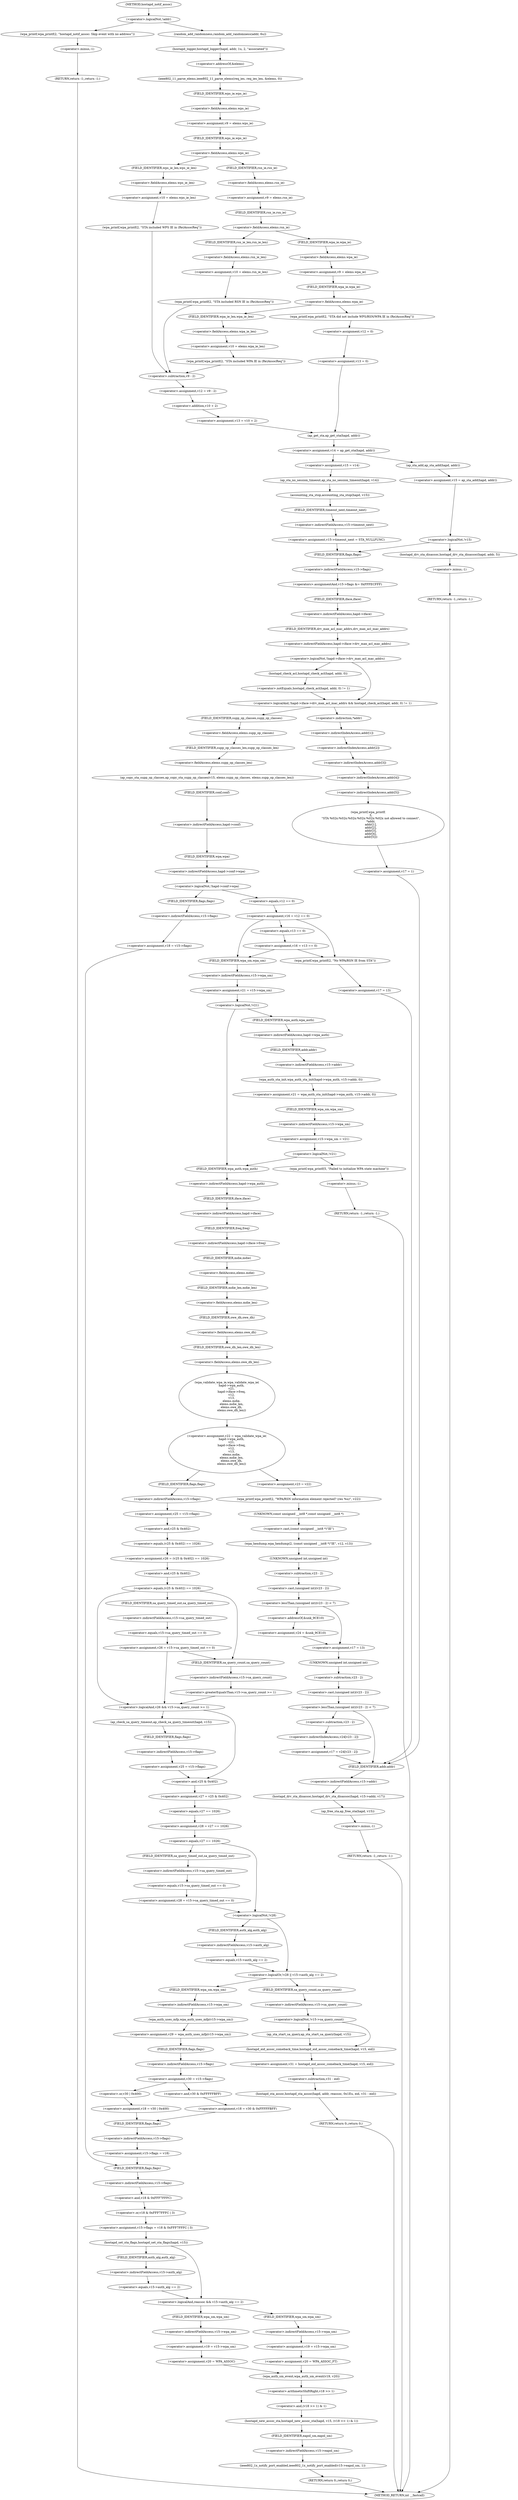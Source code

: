 digraph hostapd_notif_assoc {  
"1000157" [label = "(<operator>.logicalNot,!addr)" ]
"1000160" [label = "(wpa_printf,wpa_printf(2, \"hostapd_notif_assoc: Skip event with no address\"))" ]
"1000163" [label = "(RETURN,return -1;,return -1;)" ]
"1000164" [label = "(<operator>.minus,-1)" ]
"1000166" [label = "(random_add_randomness,random_add_randomness(addr, 6u))" ]
"1000169" [label = "(hostapd_logger,hostapd_logger(hapd, addr, 1u, 2, \"associated\"))" ]
"1000175" [label = "(ieee802_11_parse_elems,ieee802_11_parse_elems(req_ies, req_ies_len, &elems, 0))" ]
"1000178" [label = "(<operator>.addressOf,&elems)" ]
"1000181" [label = "(<operator>.assignment,v9 = elems.wps_ie)" ]
"1000183" [label = "(<operator>.fieldAccess,elems.wps_ie)" ]
"1000185" [label = "(FIELD_IDENTIFIER,wps_ie,wps_ie)" ]
"1000187" [label = "(<operator>.fieldAccess,elems.wps_ie)" ]
"1000189" [label = "(FIELD_IDENTIFIER,wps_ie,wps_ie)" ]
"1000191" [label = "(<operator>.assignment,v10 = elems.wps_ie_len)" ]
"1000193" [label = "(<operator>.fieldAccess,elems.wps_ie_len)" ]
"1000195" [label = "(FIELD_IDENTIFIER,wps_ie_len,wps_ie_len)" ]
"1000196" [label = "(wpa_printf,wpa_printf(2, \"STA included WPS IE in (Re)AssocReq\"))" ]
"1000200" [label = "(<operator>.assignment,v12 = v9 - 2)" ]
"1000202" [label = "(<operator>.subtraction,v9 - 2)" ]
"1000205" [label = "(<operator>.assignment,v13 = v10 + 2)" ]
"1000207" [label = "(<operator>.addition,v10 + 2)" ]
"1000211" [label = "(<operator>.assignment,v9 = elems.rsn_ie)" ]
"1000213" [label = "(<operator>.fieldAccess,elems.rsn_ie)" ]
"1000215" [label = "(FIELD_IDENTIFIER,rsn_ie,rsn_ie)" ]
"1000217" [label = "(<operator>.fieldAccess,elems.rsn_ie)" ]
"1000219" [label = "(FIELD_IDENTIFIER,rsn_ie,rsn_ie)" ]
"1000221" [label = "(<operator>.assignment,v10 = elems.rsn_ie_len)" ]
"1000223" [label = "(<operator>.fieldAccess,elems.rsn_ie_len)" ]
"1000225" [label = "(FIELD_IDENTIFIER,rsn_ie_len,rsn_ie_len)" ]
"1000226" [label = "(wpa_printf,wpa_printf(2, \"STA included RSN IE in (Re)AssocReq\"))" ]
"1000230" [label = "(<operator>.assignment,v9 = elems.wpa_ie)" ]
"1000232" [label = "(<operator>.fieldAccess,elems.wpa_ie)" ]
"1000234" [label = "(FIELD_IDENTIFIER,wpa_ie,wpa_ie)" ]
"1000236" [label = "(<operator>.fieldAccess,elems.wpa_ie)" ]
"1000238" [label = "(FIELD_IDENTIFIER,wpa_ie,wpa_ie)" ]
"1000240" [label = "(<operator>.assignment,v10 = elems.wpa_ie_len)" ]
"1000242" [label = "(<operator>.fieldAccess,elems.wpa_ie_len)" ]
"1000244" [label = "(FIELD_IDENTIFIER,wpa_ie_len,wpa_ie_len)" ]
"1000245" [label = "(wpa_printf,wpa_printf(2, \"STA included WPA IE in (Re)AssocReq\"))" ]
"1000249" [label = "(wpa_printf,wpa_printf(2, \"STA did not include WPS/RSN/WPA IE in (Re)AssocReq\"))" ]
"1000252" [label = "(<operator>.assignment,v12 = 0)" ]
"1000255" [label = "(<operator>.assignment,v13 = 0)" ]
"1000259" [label = "(<operator>.assignment,v14 = ap_get_sta(hapd, addr))" ]
"1000261" [label = "(ap_get_sta,ap_get_sta(hapd, addr))" ]
"1000267" [label = "(<operator>.assignment,v15 = v14)" ]
"1000270" [label = "(ap_sta_no_session_timeout,ap_sta_no_session_timeout(hapd, v14))" ]
"1000273" [label = "(accounting_sta_stop,accounting_sta_stop(hapd, v15))" ]
"1000276" [label = "(<operator>.assignment,v15->timeout_next = STA_NULLFUNC)" ]
"1000277" [label = "(<operator>.indirectFieldAccess,v15->timeout_next)" ]
"1000279" [label = "(FIELD_IDENTIFIER,timeout_next,timeout_next)" ]
"1000283" [label = "(<operator>.assignment,v15 = ap_sta_add(hapd, addr))" ]
"1000285" [label = "(ap_sta_add,ap_sta_add(hapd, addr))" ]
"1000289" [label = "(<operator>.logicalNot,!v15)" ]
"1000292" [label = "(hostapd_drv_sta_disassoc,hostapd_drv_sta_disassoc(hapd, addr, 5))" ]
"1000296" [label = "(RETURN,return -1;,return -1;)" ]
"1000297" [label = "(<operator>.minus,-1)" ]
"1000299" [label = "(<operators>.assignmentAnd,v15->flags &= 0xFFFECFFF)" ]
"1000300" [label = "(<operator>.indirectFieldAccess,v15->flags)" ]
"1000302" [label = "(FIELD_IDENTIFIER,flags,flags)" ]
"1000305" [label = "(<operator>.logicalAnd,!hapd->iface->drv_max_acl_mac_addrs && hostapd_check_acl(hapd, addr, 0) != 1)" ]
"1000306" [label = "(<operator>.logicalNot,!hapd->iface->drv_max_acl_mac_addrs)" ]
"1000307" [label = "(<operator>.indirectFieldAccess,hapd->iface->drv_max_acl_mac_addrs)" ]
"1000308" [label = "(<operator>.indirectFieldAccess,hapd->iface)" ]
"1000310" [label = "(FIELD_IDENTIFIER,iface,iface)" ]
"1000311" [label = "(FIELD_IDENTIFIER,drv_max_acl_mac_addrs,drv_max_acl_mac_addrs)" ]
"1000312" [label = "(<operator>.notEquals,hostapd_check_acl(hapd, addr, 0) != 1)" ]
"1000313" [label = "(hostapd_check_acl,hostapd_check_acl(hapd, addr, 0))" ]
"1000319" [label = "(wpa_printf,wpa_printf(\n      3,\n      \"STA %02x:%02x:%02x:%02x:%02x:%02x not allowed to connect\",\n      *addr,\n      addr[1],\n      addr[2],\n      addr[3],\n      addr[4],\n      addr[5]))" ]
"1000322" [label = "(<operator>.indirection,*addr)" ]
"1000324" [label = "(<operator>.indirectIndexAccess,addr[1])" ]
"1000327" [label = "(<operator>.indirectIndexAccess,addr[2])" ]
"1000330" [label = "(<operator>.indirectIndexAccess,addr[3])" ]
"1000333" [label = "(<operator>.indirectIndexAccess,addr[4])" ]
"1000336" [label = "(<operator>.indirectIndexAccess,addr[5])" ]
"1000339" [label = "(<operator>.assignment,v17 = 1)" ]
"1000343" [label = "(ap_copy_sta_supp_op_classes,ap_copy_sta_supp_op_classes(v15, elems.supp_op_classes, elems.supp_op_classes_len))" ]
"1000345" [label = "(<operator>.fieldAccess,elems.supp_op_classes)" ]
"1000347" [label = "(FIELD_IDENTIFIER,supp_op_classes,supp_op_classes)" ]
"1000348" [label = "(<operator>.fieldAccess,elems.supp_op_classes_len)" ]
"1000350" [label = "(FIELD_IDENTIFIER,supp_op_classes_len,supp_op_classes_len)" ]
"1000352" [label = "(<operator>.logicalNot,!hapd->conf->wpa)" ]
"1000353" [label = "(<operator>.indirectFieldAccess,hapd->conf->wpa)" ]
"1000354" [label = "(<operator>.indirectFieldAccess,hapd->conf)" ]
"1000356" [label = "(FIELD_IDENTIFIER,conf,conf)" ]
"1000357" [label = "(FIELD_IDENTIFIER,wpa,wpa)" ]
"1000359" [label = "(<operator>.assignment,v18 = v15->flags)" ]
"1000361" [label = "(<operator>.indirectFieldAccess,v15->flags)" ]
"1000363" [label = "(FIELD_IDENTIFIER,flags,flags)" ]
"1000365" [label = "(<operator>.assignment,v16 = v12 == 0)" ]
"1000367" [label = "(<operator>.equals,v12 == 0)" ]
"1000372" [label = "(<operator>.assignment,v16 = v13 == 0)" ]
"1000374" [label = "(<operator>.equals,v13 == 0)" ]
"1000380" [label = "(wpa_printf,wpa_printf(2, \"No WPA/RSN IE from STA\"))" ]
"1000383" [label = "(<operator>.assignment,v17 = 13)" ]
"1000387" [label = "(hostapd_drv_sta_disassoc,hostapd_drv_sta_disassoc(hapd, v15->addr, v17))" ]
"1000389" [label = "(<operator>.indirectFieldAccess,v15->addr)" ]
"1000391" [label = "(FIELD_IDENTIFIER,addr,addr)" ]
"1000393" [label = "(ap_free_sta,ap_free_sta(hapd, v15))" ]
"1000396" [label = "(RETURN,return -1;,return -1;)" ]
"1000397" [label = "(<operator>.minus,-1)" ]
"1000399" [label = "(<operator>.assignment,v21 = v15->wpa_sm)" ]
"1000401" [label = "(<operator>.indirectFieldAccess,v15->wpa_sm)" ]
"1000403" [label = "(FIELD_IDENTIFIER,wpa_sm,wpa_sm)" ]
"1000405" [label = "(<operator>.logicalNot,!v21)" ]
"1000408" [label = "(<operator>.assignment,v21 = wpa_auth_sta_init(hapd->wpa_auth, v15->addr, 0))" ]
"1000410" [label = "(wpa_auth_sta_init,wpa_auth_sta_init(hapd->wpa_auth, v15->addr, 0))" ]
"1000411" [label = "(<operator>.indirectFieldAccess,hapd->wpa_auth)" ]
"1000413" [label = "(FIELD_IDENTIFIER,wpa_auth,wpa_auth)" ]
"1000414" [label = "(<operator>.indirectFieldAccess,v15->addr)" ]
"1000416" [label = "(FIELD_IDENTIFIER,addr,addr)" ]
"1000418" [label = "(<operator>.assignment,v15->wpa_sm = v21)" ]
"1000419" [label = "(<operator>.indirectFieldAccess,v15->wpa_sm)" ]
"1000421" [label = "(FIELD_IDENTIFIER,wpa_sm,wpa_sm)" ]
"1000424" [label = "(<operator>.logicalNot,!v21)" ]
"1000427" [label = "(wpa_printf,wpa_printf(5, \"Failed to initialize WPA state machine\"))" ]
"1000430" [label = "(RETURN,return -1;,return -1;)" ]
"1000431" [label = "(<operator>.minus,-1)" ]
"1000433" [label = "(<operator>.assignment,v22 = wpa_validate_wpa_ie(\n          hapd->wpa_auth,\n          v21,\n          hapd->iface->freq,\n          v12,\n          v13,\n          elems.mdie,\n          elems.mdie_len,\n          elems.owe_dh,\n          elems.owe_dh_len))" ]
"1000435" [label = "(wpa_validate_wpa_ie,wpa_validate_wpa_ie(\n          hapd->wpa_auth,\n          v21,\n          hapd->iface->freq,\n          v12,\n          v13,\n          elems.mdie,\n          elems.mdie_len,\n          elems.owe_dh,\n          elems.owe_dh_len))" ]
"1000436" [label = "(<operator>.indirectFieldAccess,hapd->wpa_auth)" ]
"1000438" [label = "(FIELD_IDENTIFIER,wpa_auth,wpa_auth)" ]
"1000440" [label = "(<operator>.indirectFieldAccess,hapd->iface->freq)" ]
"1000441" [label = "(<operator>.indirectFieldAccess,hapd->iface)" ]
"1000443" [label = "(FIELD_IDENTIFIER,iface,iface)" ]
"1000444" [label = "(FIELD_IDENTIFIER,freq,freq)" ]
"1000447" [label = "(<operator>.fieldAccess,elems.mdie)" ]
"1000449" [label = "(FIELD_IDENTIFIER,mdie,mdie)" ]
"1000450" [label = "(<operator>.fieldAccess,elems.mdie_len)" ]
"1000452" [label = "(FIELD_IDENTIFIER,mdie_len,mdie_len)" ]
"1000453" [label = "(<operator>.fieldAccess,elems.owe_dh)" ]
"1000455" [label = "(FIELD_IDENTIFIER,owe_dh,owe_dh)" ]
"1000456" [label = "(<operator>.fieldAccess,elems.owe_dh_len)" ]
"1000458" [label = "(FIELD_IDENTIFIER,owe_dh_len,owe_dh_len)" ]
"1000462" [label = "(<operator>.assignment,v23 = v22)" ]
"1000465" [label = "(wpa_printf,wpa_printf(2, \"WPA/RSN information element rejected? (res %u)\", v22))" ]
"1000469" [label = "(wpa_hexdump,wpa_hexdump(2, (const unsigned __int8 *)\"IE\", v12, v13))" ]
"1000471" [label = "(<operator>.cast,(const unsigned __int8 *)\"IE\")" ]
"1000472" [label = "(UNKNOWN,const unsigned __int8 *,const unsigned __int8 *)" ]
"1000477" [label = "(<operator>.lessThan,(unsigned int)(v23 - 2) < 7)" ]
"1000478" [label = "(<operator>.cast,(unsigned int)(v23 - 2))" ]
"1000479" [label = "(UNKNOWN,unsigned int,unsigned int)" ]
"1000480" [label = "(<operator>.subtraction,v23 - 2)" ]
"1000484" [label = "(<operator>.assignment,v24 = &unk_9CE10)" ]
"1000486" [label = "(<operator>.addressOf,&unk_9CE10)" ]
"1000488" [label = "(<operator>.assignment,v17 = 13)" ]
"1000492" [label = "(<operator>.lessThan,(unsigned int)(v23 - 2) < 7)" ]
"1000493" [label = "(<operator>.cast,(unsigned int)(v23 - 2))" ]
"1000494" [label = "(UNKNOWN,unsigned int,unsigned int)" ]
"1000495" [label = "(<operator>.subtraction,v23 - 2)" ]
"1000499" [label = "(<operator>.assignment,v17 = v24[v23 - 2])" ]
"1000501" [label = "(<operator>.indirectIndexAccess,v24[v23 - 2])" ]
"1000503" [label = "(<operator>.subtraction,v23 - 2)" ]
"1000507" [label = "(<operator>.assignment,v25 = v15->flags)" ]
"1000509" [label = "(<operator>.indirectFieldAccess,v15->flags)" ]
"1000511" [label = "(FIELD_IDENTIFIER,flags,flags)" ]
"1000512" [label = "(<operator>.assignment,v26 = (v25 & 0x402) == 1026)" ]
"1000514" [label = "(<operator>.equals,(v25 & 0x402) == 1026)" ]
"1000515" [label = "(<operator>.and,v25 & 0x402)" ]
"1000520" [label = "(<operator>.equals,(v25 & 0x402) == 1026)" ]
"1000521" [label = "(<operator>.and,v25 & 0x402)" ]
"1000525" [label = "(<operator>.assignment,v26 = v15->sa_query_timed_out == 0)" ]
"1000527" [label = "(<operator>.equals,v15->sa_query_timed_out == 0)" ]
"1000528" [label = "(<operator>.indirectFieldAccess,v15->sa_query_timed_out)" ]
"1000530" [label = "(FIELD_IDENTIFIER,sa_query_timed_out,sa_query_timed_out)" ]
"1000533" [label = "(<operator>.logicalAnd,v26 && v15->sa_query_count >= 1)" ]
"1000535" [label = "(<operator>.greaterEqualsThan,v15->sa_query_count >= 1)" ]
"1000536" [label = "(<operator>.indirectFieldAccess,v15->sa_query_count)" ]
"1000538" [label = "(FIELD_IDENTIFIER,sa_query_count,sa_query_count)" ]
"1000541" [label = "(ap_check_sa_query_timeout,ap_check_sa_query_timeout(hapd, v15))" ]
"1000544" [label = "(<operator>.assignment,v25 = v15->flags)" ]
"1000546" [label = "(<operator>.indirectFieldAccess,v15->flags)" ]
"1000548" [label = "(FIELD_IDENTIFIER,flags,flags)" ]
"1000549" [label = "(<operator>.assignment,v27 = v25 & 0x402)" ]
"1000551" [label = "(<operator>.and,v25 & 0x402)" ]
"1000554" [label = "(<operator>.assignment,v28 = v27 == 1026)" ]
"1000556" [label = "(<operator>.equals,v27 == 1026)" ]
"1000560" [label = "(<operator>.equals,v27 == 1026)" ]
"1000563" [label = "(<operator>.assignment,v28 = v15->sa_query_timed_out == 0)" ]
"1000565" [label = "(<operator>.equals,v15->sa_query_timed_out == 0)" ]
"1000566" [label = "(<operator>.indirectFieldAccess,v15->sa_query_timed_out)" ]
"1000568" [label = "(FIELD_IDENTIFIER,sa_query_timed_out,sa_query_timed_out)" ]
"1000571" [label = "(<operator>.logicalOr,!v28 || v15->auth_alg == 2)" ]
"1000572" [label = "(<operator>.logicalNot,!v28)" ]
"1000574" [label = "(<operator>.equals,v15->auth_alg == 2)" ]
"1000575" [label = "(<operator>.indirectFieldAccess,v15->auth_alg)" ]
"1000577" [label = "(FIELD_IDENTIFIER,auth_alg,auth_alg)" ]
"1000580" [label = "(<operator>.assignment,v29 = wpa_auth_uses_mfp(v15->wpa_sm))" ]
"1000582" [label = "(wpa_auth_uses_mfp,wpa_auth_uses_mfp(v15->wpa_sm))" ]
"1000583" [label = "(<operator>.indirectFieldAccess,v15->wpa_sm)" ]
"1000585" [label = "(FIELD_IDENTIFIER,wpa_sm,wpa_sm)" ]
"1000586" [label = "(<operator>.assignment,v30 = v15->flags)" ]
"1000588" [label = "(<operator>.indirectFieldAccess,v15->flags)" ]
"1000590" [label = "(FIELD_IDENTIFIER,flags,flags)" ]
"1000593" [label = "(<operator>.assignment,v18 = v30 | 0x400)" ]
"1000595" [label = "(<operator>.or,v30 | 0x400)" ]
"1000599" [label = "(<operator>.assignment,v18 = v30 & 0xFFFFFBFF)" ]
"1000601" [label = "(<operator>.and,v30 & 0xFFFFFBFF)" ]
"1000604" [label = "(<operator>.assignment,v15->flags = v18)" ]
"1000605" [label = "(<operator>.indirectFieldAccess,v15->flags)" ]
"1000607" [label = "(FIELD_IDENTIFIER,flags,flags)" ]
"1000610" [label = "(<operator>.assignment,v15->flags = v18 & 0xFFF7FFFC | 3)" ]
"1000611" [label = "(<operator>.indirectFieldAccess,v15->flags)" ]
"1000613" [label = "(FIELD_IDENTIFIER,flags,flags)" ]
"1000614" [label = "(<operator>.or,v18 & 0xFFF7FFFC | 3)" ]
"1000615" [label = "(<operator>.and,v18 & 0xFFF7FFFC)" ]
"1000619" [label = "(hostapd_set_sta_flags,hostapd_set_sta_flags(hapd, v15))" ]
"1000623" [label = "(<operator>.logicalAnd,reassoc && v15->auth_alg == 2)" ]
"1000625" [label = "(<operator>.equals,v15->auth_alg == 2)" ]
"1000626" [label = "(<operator>.indirectFieldAccess,v15->auth_alg)" ]
"1000628" [label = "(FIELD_IDENTIFIER,auth_alg,auth_alg)" ]
"1000631" [label = "(<operator>.assignment,v19 = v15->wpa_sm)" ]
"1000633" [label = "(<operator>.indirectFieldAccess,v15->wpa_sm)" ]
"1000635" [label = "(FIELD_IDENTIFIER,wpa_sm,wpa_sm)" ]
"1000636" [label = "(<operator>.assignment,v20 = WPA_ASSOC_FT)" ]
"1000641" [label = "(<operator>.assignment,v19 = v15->wpa_sm)" ]
"1000643" [label = "(<operator>.indirectFieldAccess,v15->wpa_sm)" ]
"1000645" [label = "(FIELD_IDENTIFIER,wpa_sm,wpa_sm)" ]
"1000646" [label = "(<operator>.assignment,v20 = WPA_ASSOC)" ]
"1000649" [label = "(wpa_auth_sm_event,wpa_auth_sm_event(v19, v20))" ]
"1000652" [label = "(hostapd_new_assoc_sta,hostapd_new_assoc_sta(hapd, v15, (v18 >> 1) & 1))" ]
"1000655" [label = "(<operator>.and,(v18 >> 1) & 1)" ]
"1000656" [label = "(<operator>.arithmeticShiftRight,v18 >> 1)" ]
"1000660" [label = "(ieee802_1x_notify_port_enabled,ieee802_1x_notify_port_enabled(v15->eapol_sm, 1))" ]
"1000661" [label = "(<operator>.indirectFieldAccess,v15->eapol_sm)" ]
"1000663" [label = "(FIELD_IDENTIFIER,eapol_sm,eapol_sm)" ]
"1000665" [label = "(RETURN,return 0;,return 0;)" ]
"1000668" [label = "(<operator>.logicalNot,!v15->sa_query_count)" ]
"1000669" [label = "(<operator>.indirectFieldAccess,v15->sa_query_count)" ]
"1000671" [label = "(FIELD_IDENTIFIER,sa_query_count,sa_query_count)" ]
"1000672" [label = "(ap_sta_start_sa_query,ap_sta_start_sa_query(hapd, v15))" ]
"1000675" [label = "(<operator>.assignment,v31 = hostapd_eid_assoc_comeback_time(hapd, v15, eid))" ]
"1000677" [label = "(hostapd_eid_assoc_comeback_time,hostapd_eid_assoc_comeback_time(hapd, v15, eid))" ]
"1000681" [label = "(hostapd_sta_assoc,hostapd_sta_assoc(hapd, addr, reassoc, 0x1Eu, eid, v31 - eid))" ]
"1000687" [label = "(<operator>.subtraction,v31 - eid)" ]
"1000690" [label = "(RETURN,return 0;,return 0;)" ]
"1000125" [label = "(METHOD,hostapd_notif_assoc)" ]
"1000692" [label = "(METHOD_RETURN,int __fastcall)" ]
  "1000157" -> "1000160" 
  "1000157" -> "1000166" 
  "1000160" -> "1000164" 
  "1000163" -> "1000692" 
  "1000164" -> "1000163" 
  "1000166" -> "1000169" 
  "1000169" -> "1000178" 
  "1000175" -> "1000185" 
  "1000178" -> "1000175" 
  "1000181" -> "1000189" 
  "1000183" -> "1000181" 
  "1000185" -> "1000183" 
  "1000187" -> "1000195" 
  "1000187" -> "1000215" 
  "1000189" -> "1000187" 
  "1000191" -> "1000196" 
  "1000193" -> "1000191" 
  "1000195" -> "1000193" 
  "1000196" -> "1000202" 
  "1000200" -> "1000207" 
  "1000202" -> "1000200" 
  "1000205" -> "1000261" 
  "1000207" -> "1000205" 
  "1000211" -> "1000219" 
  "1000213" -> "1000211" 
  "1000215" -> "1000213" 
  "1000217" -> "1000225" 
  "1000217" -> "1000234" 
  "1000219" -> "1000217" 
  "1000221" -> "1000226" 
  "1000223" -> "1000221" 
  "1000225" -> "1000223" 
  "1000226" -> "1000202" 
  "1000230" -> "1000238" 
  "1000232" -> "1000230" 
  "1000234" -> "1000232" 
  "1000236" -> "1000244" 
  "1000236" -> "1000249" 
  "1000238" -> "1000236" 
  "1000240" -> "1000245" 
  "1000242" -> "1000240" 
  "1000244" -> "1000242" 
  "1000245" -> "1000202" 
  "1000249" -> "1000252" 
  "1000252" -> "1000255" 
  "1000255" -> "1000261" 
  "1000259" -> "1000267" 
  "1000259" -> "1000285" 
  "1000261" -> "1000259" 
  "1000267" -> "1000270" 
  "1000270" -> "1000273" 
  "1000273" -> "1000279" 
  "1000276" -> "1000302" 
  "1000277" -> "1000276" 
  "1000279" -> "1000277" 
  "1000283" -> "1000289" 
  "1000285" -> "1000283" 
  "1000289" -> "1000292" 
  "1000289" -> "1000302" 
  "1000292" -> "1000297" 
  "1000296" -> "1000692" 
  "1000297" -> "1000296" 
  "1000299" -> "1000310" 
  "1000300" -> "1000299" 
  "1000302" -> "1000300" 
  "1000305" -> "1000322" 
  "1000305" -> "1000347" 
  "1000306" -> "1000305" 
  "1000306" -> "1000313" 
  "1000307" -> "1000306" 
  "1000308" -> "1000311" 
  "1000310" -> "1000308" 
  "1000311" -> "1000307" 
  "1000312" -> "1000305" 
  "1000313" -> "1000312" 
  "1000319" -> "1000339" 
  "1000322" -> "1000324" 
  "1000324" -> "1000327" 
  "1000327" -> "1000330" 
  "1000330" -> "1000333" 
  "1000333" -> "1000336" 
  "1000336" -> "1000319" 
  "1000339" -> "1000391" 
  "1000343" -> "1000356" 
  "1000345" -> "1000350" 
  "1000347" -> "1000345" 
  "1000348" -> "1000343" 
  "1000350" -> "1000348" 
  "1000352" -> "1000363" 
  "1000352" -> "1000367" 
  "1000353" -> "1000352" 
  "1000354" -> "1000357" 
  "1000356" -> "1000354" 
  "1000357" -> "1000353" 
  "1000359" -> "1000613" 
  "1000361" -> "1000359" 
  "1000363" -> "1000361" 
  "1000365" -> "1000374" 
  "1000365" -> "1000380" 
  "1000365" -> "1000403" 
  "1000367" -> "1000365" 
  "1000372" -> "1000380" 
  "1000372" -> "1000403" 
  "1000374" -> "1000372" 
  "1000380" -> "1000383" 
  "1000383" -> "1000391" 
  "1000387" -> "1000393" 
  "1000389" -> "1000387" 
  "1000391" -> "1000389" 
  "1000393" -> "1000397" 
  "1000396" -> "1000692" 
  "1000397" -> "1000396" 
  "1000399" -> "1000405" 
  "1000401" -> "1000399" 
  "1000403" -> "1000401" 
  "1000405" -> "1000413" 
  "1000405" -> "1000438" 
  "1000408" -> "1000421" 
  "1000410" -> "1000408" 
  "1000411" -> "1000416" 
  "1000413" -> "1000411" 
  "1000414" -> "1000410" 
  "1000416" -> "1000414" 
  "1000418" -> "1000424" 
  "1000419" -> "1000418" 
  "1000421" -> "1000419" 
  "1000424" -> "1000427" 
  "1000424" -> "1000438" 
  "1000427" -> "1000431" 
  "1000430" -> "1000692" 
  "1000431" -> "1000430" 
  "1000433" -> "1000462" 
  "1000433" -> "1000511" 
  "1000435" -> "1000433" 
  "1000436" -> "1000443" 
  "1000438" -> "1000436" 
  "1000440" -> "1000449" 
  "1000441" -> "1000444" 
  "1000443" -> "1000441" 
  "1000444" -> "1000440" 
  "1000447" -> "1000452" 
  "1000449" -> "1000447" 
  "1000450" -> "1000455" 
  "1000452" -> "1000450" 
  "1000453" -> "1000458" 
  "1000455" -> "1000453" 
  "1000456" -> "1000435" 
  "1000458" -> "1000456" 
  "1000462" -> "1000465" 
  "1000465" -> "1000472" 
  "1000469" -> "1000479" 
  "1000471" -> "1000469" 
  "1000472" -> "1000471" 
  "1000477" -> "1000486" 
  "1000477" -> "1000488" 
  "1000478" -> "1000477" 
  "1000479" -> "1000480" 
  "1000480" -> "1000478" 
  "1000484" -> "1000488" 
  "1000486" -> "1000484" 
  "1000488" -> "1000494" 
  "1000492" -> "1000503" 
  "1000492" -> "1000391" 
  "1000493" -> "1000492" 
  "1000494" -> "1000495" 
  "1000495" -> "1000493" 
  "1000499" -> "1000391" 
  "1000501" -> "1000499" 
  "1000503" -> "1000501" 
  "1000507" -> "1000515" 
  "1000509" -> "1000507" 
  "1000511" -> "1000509" 
  "1000512" -> "1000521" 
  "1000514" -> "1000512" 
  "1000515" -> "1000514" 
  "1000520" -> "1000530" 
  "1000520" -> "1000533" 
  "1000520" -> "1000538" 
  "1000521" -> "1000520" 
  "1000525" -> "1000533" 
  "1000525" -> "1000538" 
  "1000527" -> "1000525" 
  "1000528" -> "1000527" 
  "1000530" -> "1000528" 
  "1000533" -> "1000541" 
  "1000533" -> "1000551" 
  "1000535" -> "1000533" 
  "1000536" -> "1000535" 
  "1000538" -> "1000536" 
  "1000541" -> "1000548" 
  "1000544" -> "1000551" 
  "1000546" -> "1000544" 
  "1000548" -> "1000546" 
  "1000549" -> "1000556" 
  "1000551" -> "1000549" 
  "1000554" -> "1000560" 
  "1000556" -> "1000554" 
  "1000560" -> "1000568" 
  "1000560" -> "1000572" 
  "1000563" -> "1000572" 
  "1000565" -> "1000563" 
  "1000566" -> "1000565" 
  "1000568" -> "1000566" 
  "1000571" -> "1000585" 
  "1000571" -> "1000671" 
  "1000572" -> "1000571" 
  "1000572" -> "1000577" 
  "1000574" -> "1000571" 
  "1000575" -> "1000574" 
  "1000577" -> "1000575" 
  "1000580" -> "1000590" 
  "1000582" -> "1000580" 
  "1000583" -> "1000582" 
  "1000585" -> "1000583" 
  "1000586" -> "1000595" 
  "1000586" -> "1000601" 
  "1000588" -> "1000586" 
  "1000590" -> "1000588" 
  "1000593" -> "1000607" 
  "1000595" -> "1000593" 
  "1000599" -> "1000607" 
  "1000601" -> "1000599" 
  "1000604" -> "1000613" 
  "1000605" -> "1000604" 
  "1000607" -> "1000605" 
  "1000610" -> "1000619" 
  "1000611" -> "1000615" 
  "1000613" -> "1000611" 
  "1000614" -> "1000610" 
  "1000615" -> "1000614" 
  "1000619" -> "1000623" 
  "1000619" -> "1000628" 
  "1000623" -> "1000635" 
  "1000623" -> "1000645" 
  "1000625" -> "1000623" 
  "1000626" -> "1000625" 
  "1000628" -> "1000626" 
  "1000631" -> "1000636" 
  "1000633" -> "1000631" 
  "1000635" -> "1000633" 
  "1000636" -> "1000649" 
  "1000641" -> "1000646" 
  "1000643" -> "1000641" 
  "1000645" -> "1000643" 
  "1000646" -> "1000649" 
  "1000649" -> "1000656" 
  "1000652" -> "1000663" 
  "1000655" -> "1000652" 
  "1000656" -> "1000655" 
  "1000660" -> "1000665" 
  "1000661" -> "1000660" 
  "1000663" -> "1000661" 
  "1000665" -> "1000692" 
  "1000668" -> "1000672" 
  "1000668" -> "1000677" 
  "1000669" -> "1000668" 
  "1000671" -> "1000669" 
  "1000672" -> "1000677" 
  "1000675" -> "1000687" 
  "1000677" -> "1000675" 
  "1000681" -> "1000690" 
  "1000687" -> "1000681" 
  "1000690" -> "1000692" 
  "1000125" -> "1000157" 
}
